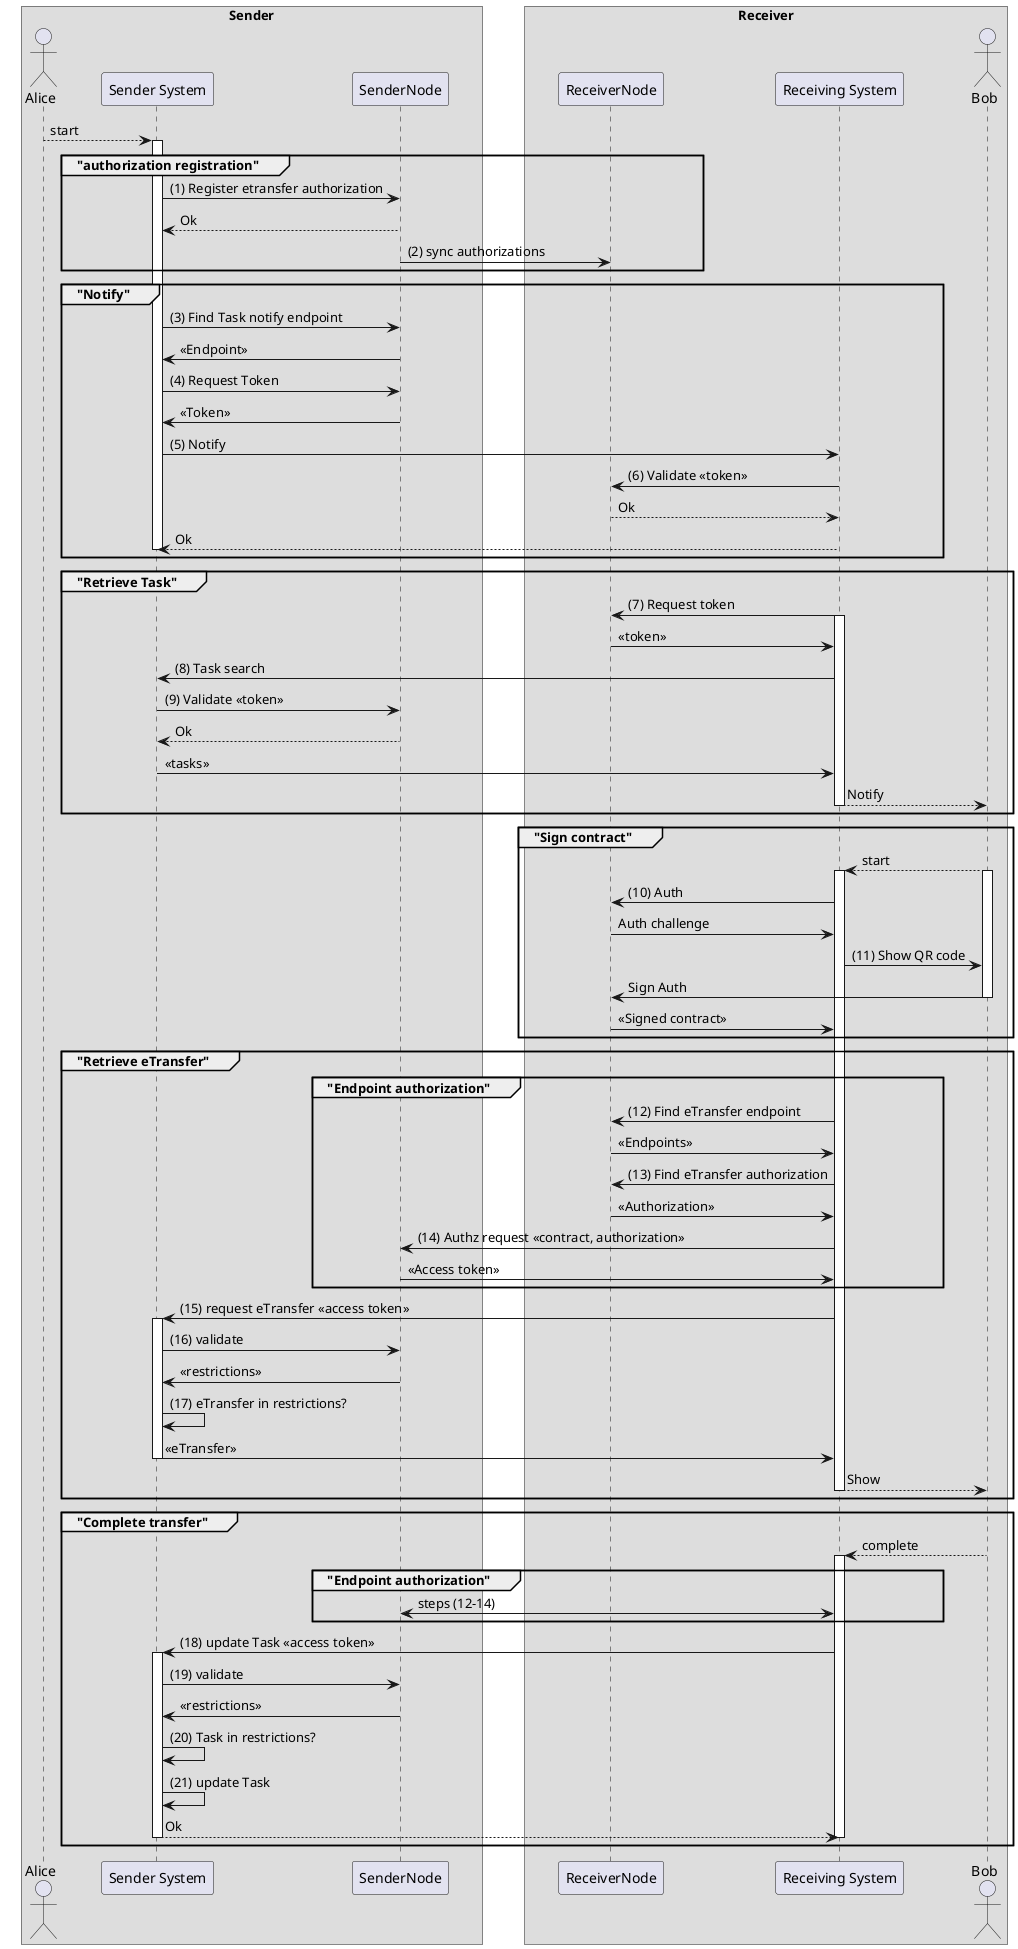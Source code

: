 @startuml
skinparam ParticipantPadding 30
skinparam BoxPadding 20

Box Sender
  actor Alice
  participant "Sender System" as Sender
  participant SenderNode
end box
Box Receiver
  participant ReceiverNode
  participant "Receiving System" as Receiver
  actor Bob
end box

Alice --> Sender: start
activate Sender
group "authorization registration"
  Sender -> SenderNode: (1) Register etransfer authorization
  SenderNode --> Sender: Ok
  SenderNode -> ReceiverNode: (2) sync authorizations
end

group "Notify"
  Sender -> SenderNode: (3) Find Task notify endpoint
  SenderNode -> Sender: <<Endpoint>>
  Sender -> SenderNode: (4) Request Token
  SenderNode -> Sender: <<Token>>
  Sender -> Receiver: (5) Notify
  Receiver -> ReceiverNode: (6) Validate <<token>>
  ReceiverNode --> Receiver: Ok
  Receiver --> Sender: Ok
  deactivate Sender
end

group "Retrieve Task"
  Receiver -> ReceiverNode: (7) Request token
  activate Receiver
  ReceiverNode -> Receiver: <<token>>
  Receiver -> Sender: (8) Task search
  Sender -> SenderNode: (9) Validate <<token>>
  SenderNode --> Sender: Ok
  Sender -> Receiver: <<tasks>>
  Receiver --> Bob: Notify
  deactivate Receiver
end

group "Sign contract"
  Bob --> Receiver: start
  activate Bob
  activate Receiver
  Receiver -> ReceiverNode: (10) Auth
  ReceiverNode -> Receiver: Auth challenge
  Receiver -> Bob: (11) Show QR code
  Bob -> ReceiverNode: Sign Auth
  deactivate Bob
  ReceiverNode -> Receiver: <<Signed contract>>
end

group "Retrieve eTransfer"
  group "Endpoint authorization"
   Receiver -> ReceiverNode: (12) Find eTransfer endpoint
   ReceiverNode -> Receiver: <<Endpoints>>
   Receiver -> ReceiverNode: (13) Find eTransfer authorization
   ReceiverNode -> Receiver: <<Authorization>>
   Receiver -> SenderNode: (14) Authz request <<contract, authorization>>
   SenderNode -> Receiver: <<Access token>>
  end
  Receiver -> Sender: (15) request eTransfer <<access token>>
  activate Sender
  Sender -> SenderNode: (16) validate
  SenderNode -> Sender: <<restrictions>>
  Sender -> Sender: (17) eTransfer in restrictions?
  Sender -> Receiver: <<eTransfer>>
  deactivate Sender
  Receiver --> Bob: Show
  deactivate Receiver
end

group "Complete transfer"
  Bob --> Receiver: complete
  activate Receiver
  group "Endpoint authorization"
    Receiver <-> SenderNode: steps (12-14)
  end
  Receiver -> Sender: (18) update Task <<access token>>
  activate Sender
  Sender -> SenderNode: (19) validate
  SenderNode -> Sender: <<restrictions>>
  Sender -> Sender: (20) Task in restrictions?
  Sender -> Sender: (21) update Task
  Sender --> Receiver: Ok
  deactivate Sender
  deactivate Receiver
end
@enduml
